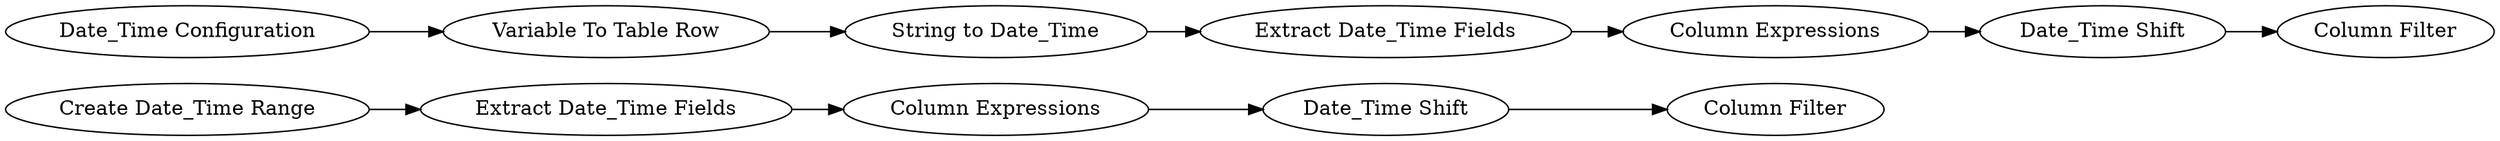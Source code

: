 digraph {
	10 [label="Create Date_Time Range"]
	15 [label="Extract Date_Time Fields"]
	16 [label="Column Expressions"]
	17 [label="Date_Time Shift"]
	18 [label="Column Filter"]
	19 [label="Date_Time Configuration"]
	20 [label="Variable To Table Row"]
	25 [label="String to Date_Time"]
	26 [label="Extract Date_Time Fields"]
	27 [label="Column Expressions"]
	28 [label="Date_Time Shift"]
	29 [label="Column Filter"]
	10 -> 15
	15 -> 16
	16 -> 17
	17 -> 18
	19 -> 20
	20 -> 25
	25 -> 26
	26 -> 27
	27 -> 28
	28 -> 29
	rankdir=LR
}

